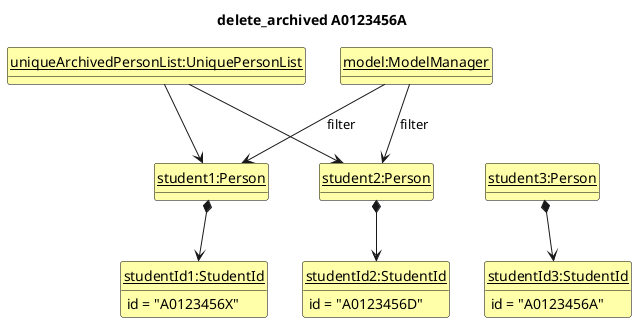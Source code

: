 @startuml
'https://plantuml.com/class-diagram

hide circle
hide methods
skinparam ClassFontColor #000000
skinparam ClassBorderColor #000000
skinparam ClassBackgroundColor #FFFFAA

title delete_archived A0123456A

class uniquePersonList as "<u>uniqueArchivedPersonList:UniquePersonList</u>"
class model as "<u>model:ModelManager</u>"
class student1 as "<u>student1:Person</u>"
class student2 as "<u>student2:Person</u>"
class student3 as "<u>student3:Person</u>"
class studentId1  as "<u>studentId1:StudentId</u>" {
    id = "A0123456X"
}
class studentId2 as "<u>studentId2:StudentId</u>"{
    id = "A0123456D"
}
class studentId3 as "<u>studentId3:StudentId</u>"{
    id = "A0123456A"
}


student1 -[hidden]right-> student2
student2 -[hidden]right-> student3

uniquePersonList -down-> student1
uniquePersonList -down-> student2
student1 *-down-> studentId1
student2 *-down-> studentId2
student3 *-down-> studentId3

model -down-> student1 : filter
model -down-> student2 : filter

@enduml
